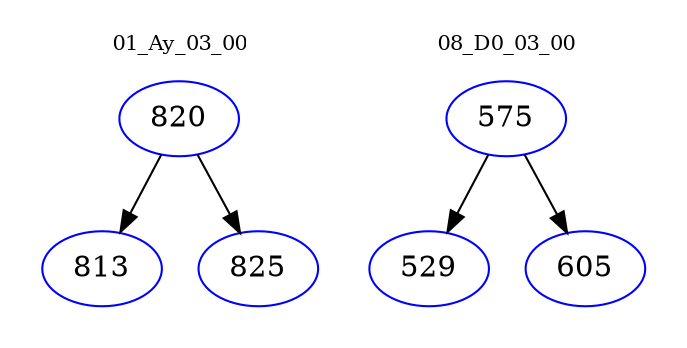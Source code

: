 digraph{
subgraph cluster_0 {
color = white
label = "01_Ay_03_00";
fontsize=10;
T0_820 [label="820", color="blue"]
T0_820 -> T0_813 [color="black"]
T0_813 [label="813", color="blue"]
T0_820 -> T0_825 [color="black"]
T0_825 [label="825", color="blue"]
}
subgraph cluster_1 {
color = white
label = "08_D0_03_00";
fontsize=10;
T1_575 [label="575", color="blue"]
T1_575 -> T1_529 [color="black"]
T1_529 [label="529", color="blue"]
T1_575 -> T1_605 [color="black"]
T1_605 [label="605", color="blue"]
}
}
